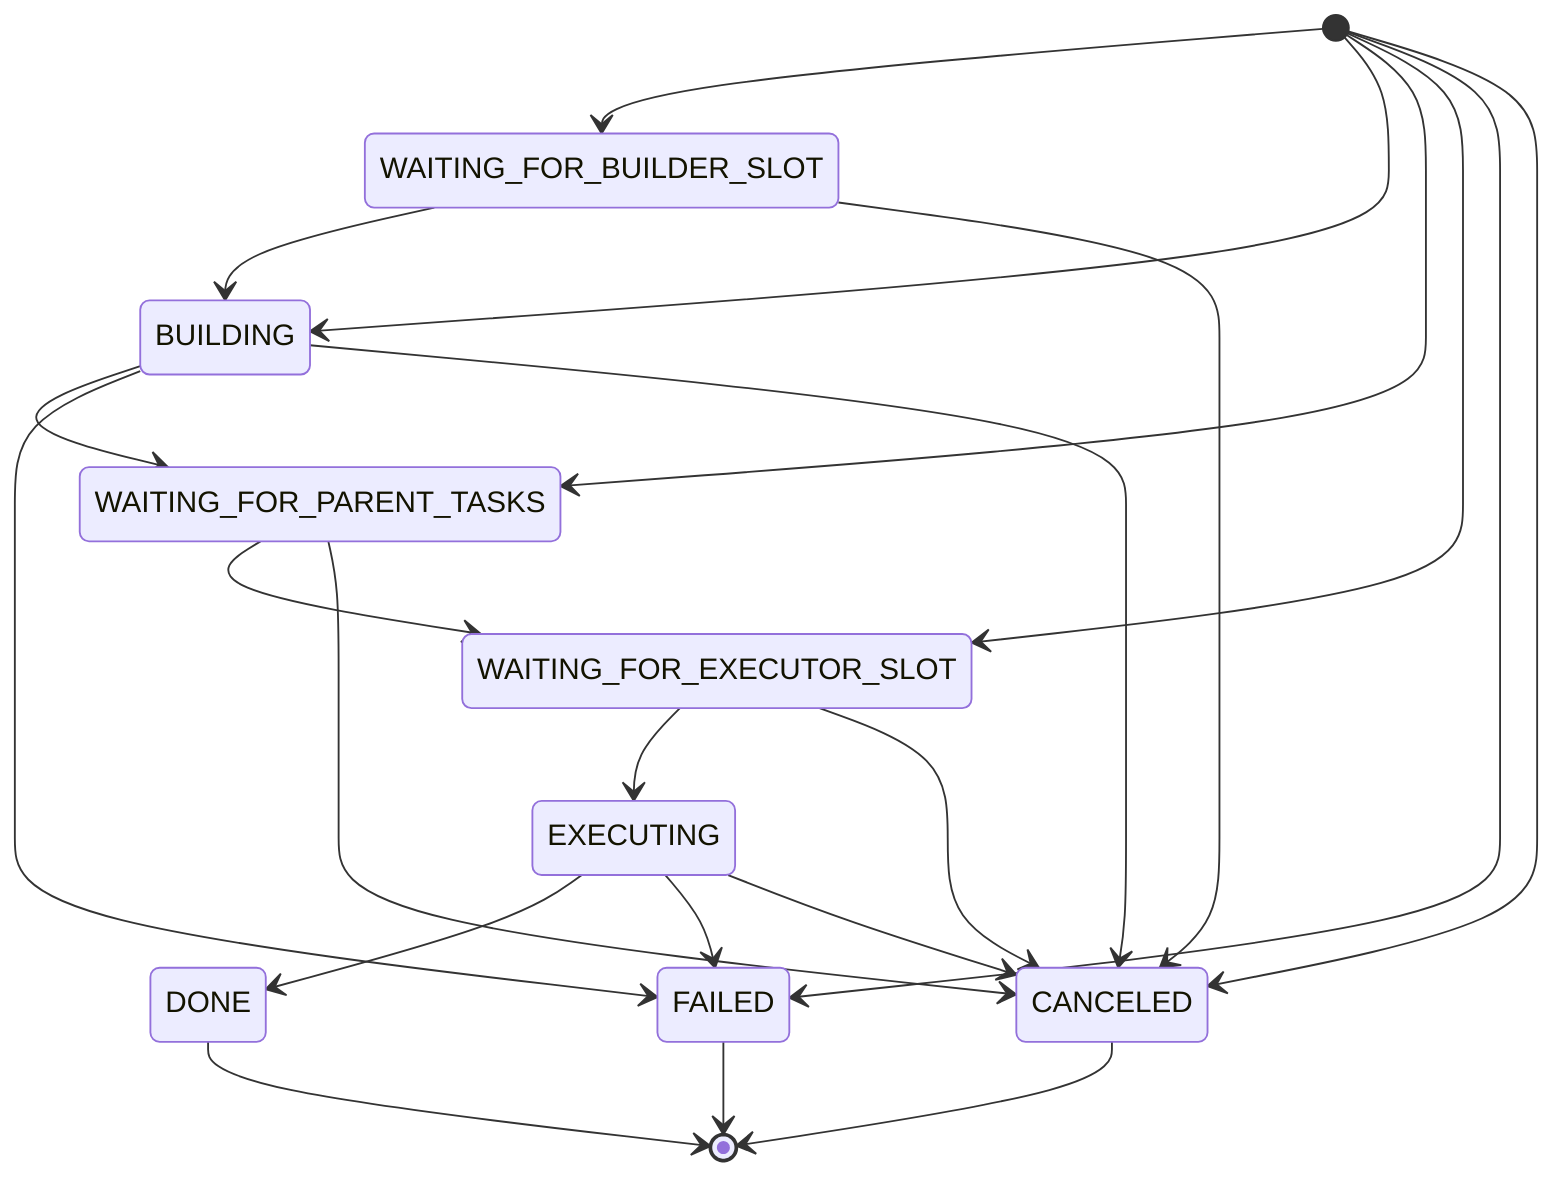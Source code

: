 stateDiagram-v2
    waitingBuilding: WAITING_FOR_BUILDER_SLOT
	building: BUILDING
	waitingParent: WAITING_FOR_PARENT_TASKS
	waitingExecutor: WAITING_FOR_EXECUTOR_SLOT
	executing: EXECUTING
	canceled: CANCELED
	failed: FAILED
	done: DONE


	[*] --> waitingBuilding
	[*] --> building
	[*] --> waitingParent
	[*] --> waitingExecutor
	[*] --> failed
    [*] --> canceled

	waitingBuilding --> building
	building --> waitingParent
	waitingParent --> waitingExecutor
	waitingExecutor --> executing
	executing --> done
	done --> [*]

	
	building --> failed
	executing --> failed
	failed --> [*]
	
	waitingBuilding --> canceled
	building --> canceled
	waitingParent --> canceled
	waitingExecutor --> canceled
	executing --> canceled
	canceled --> [*]